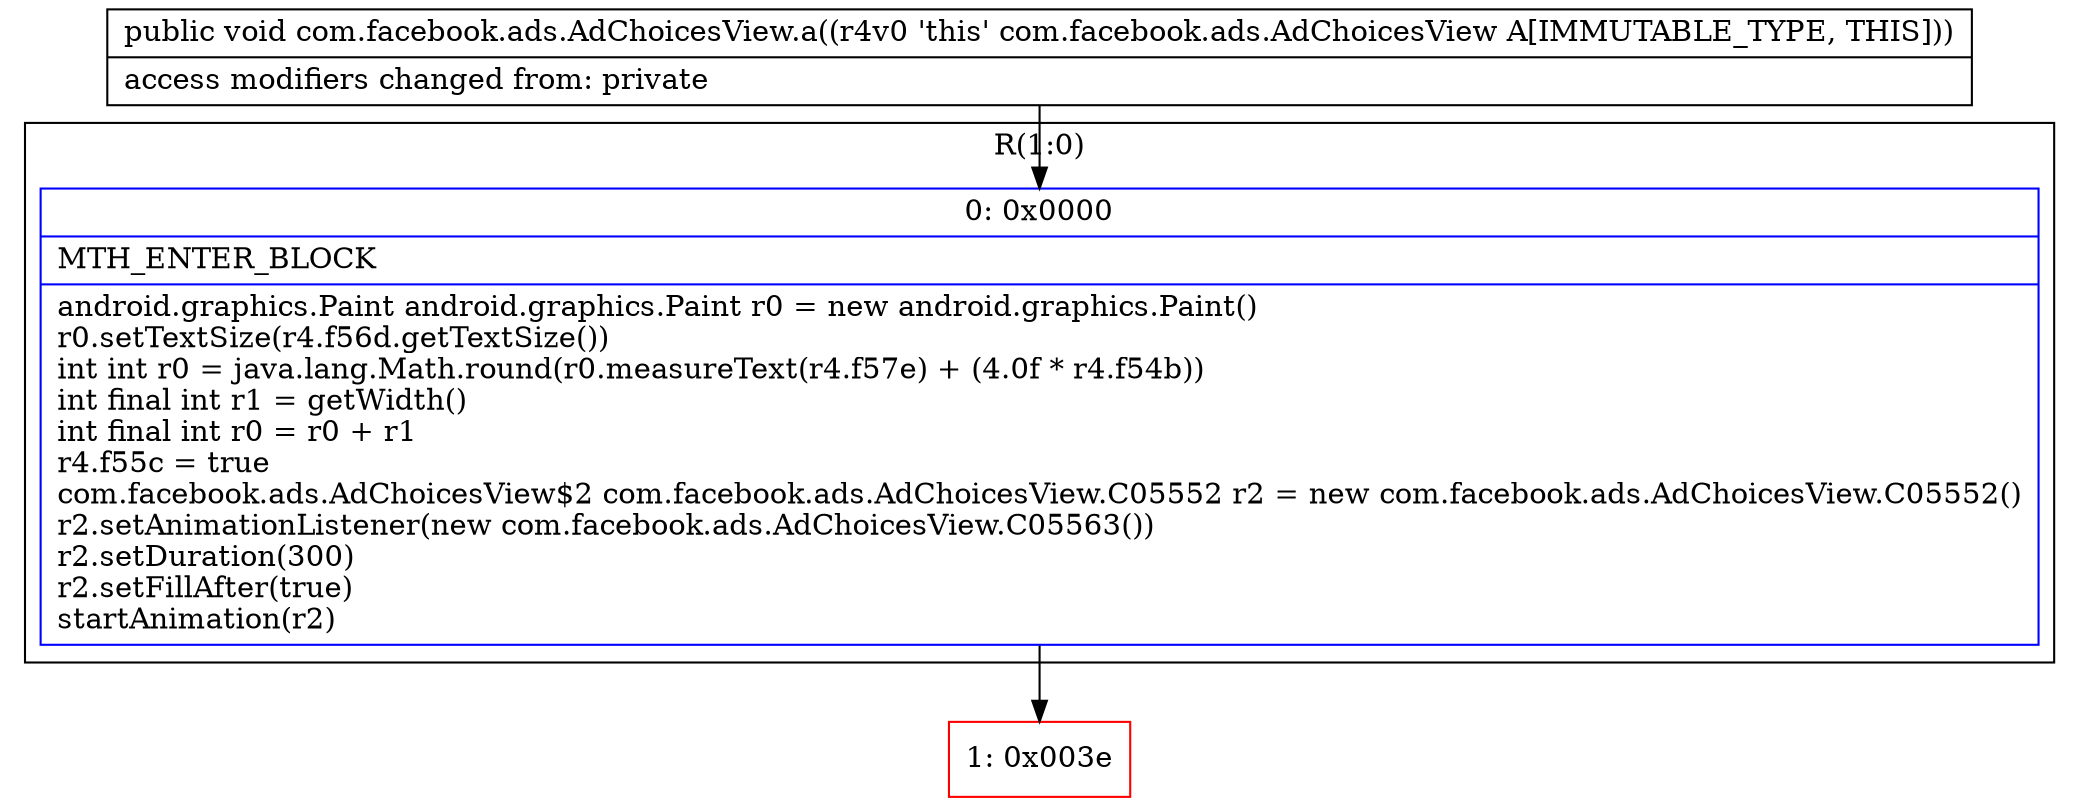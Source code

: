 digraph "CFG forcom.facebook.ads.AdChoicesView.a()V" {
subgraph cluster_Region_423915347 {
label = "R(1:0)";
node [shape=record,color=blue];
Node_0 [shape=record,label="{0\:\ 0x0000|MTH_ENTER_BLOCK\l|android.graphics.Paint android.graphics.Paint r0 = new android.graphics.Paint()\lr0.setTextSize(r4.f56d.getTextSize())\lint int r0 = java.lang.Math.round(r0.measureText(r4.f57e) + (4.0f * r4.f54b))\lint final int r1 = getWidth()\lint final int r0 = r0 + r1\lr4.f55c = true\lcom.facebook.ads.AdChoicesView$2 com.facebook.ads.AdChoicesView.C05552 r2 = new com.facebook.ads.AdChoicesView.C05552()\lr2.setAnimationListener(new com.facebook.ads.AdChoicesView.C05563())\lr2.setDuration(300)\lr2.setFillAfter(true)\lstartAnimation(r2)\l}"];
}
Node_1 [shape=record,color=red,label="{1\:\ 0x003e}"];
MethodNode[shape=record,label="{public void com.facebook.ads.AdChoicesView.a((r4v0 'this' com.facebook.ads.AdChoicesView A[IMMUTABLE_TYPE, THIS]))  | access modifiers changed from: private\l}"];
MethodNode -> Node_0;
Node_0 -> Node_1;
}

